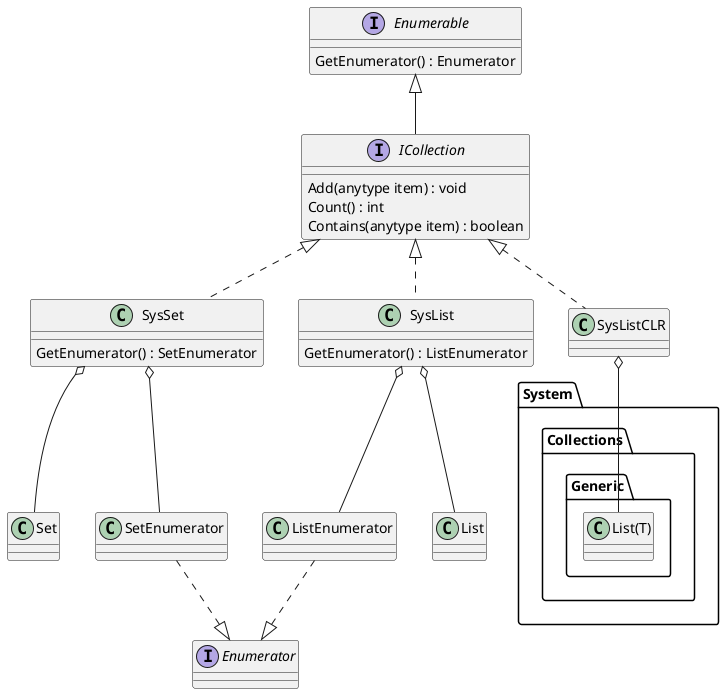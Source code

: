 @startuml "ICollection"

interface Enumerable{
    GetEnumerator() : Enumerator
}

interface ICollection{
    Add(anytype item) : void
    Count() : int
    Contains(anytype item) : boolean
}
Enumerable <|-- ICollection

class SysSet{
    GetEnumerator() : SetEnumerator
}
ICollection <|.. SysSet

class Set{
}
SysSet o-- Set

class SetEnumerator{
}
SysSet o-- SetEnumerator

class SysList{
    GetEnumerator() : ListEnumerator
}
ICollection <|.. SysList

class ListEnumerator{
}
SysList o-- ListEnumerator

class List{
}
SysList o-- List

interface Enumerator{
}
SetEnumerator ..|> Enumerator
ListEnumerator ..|> Enumerator

class SysListCLR{
}
ICollection <|.. SysListCLR

package System.Collections.Generic{
    class List(T){
    }
    SysListCLR o-- "List(T)"
}

@enduml